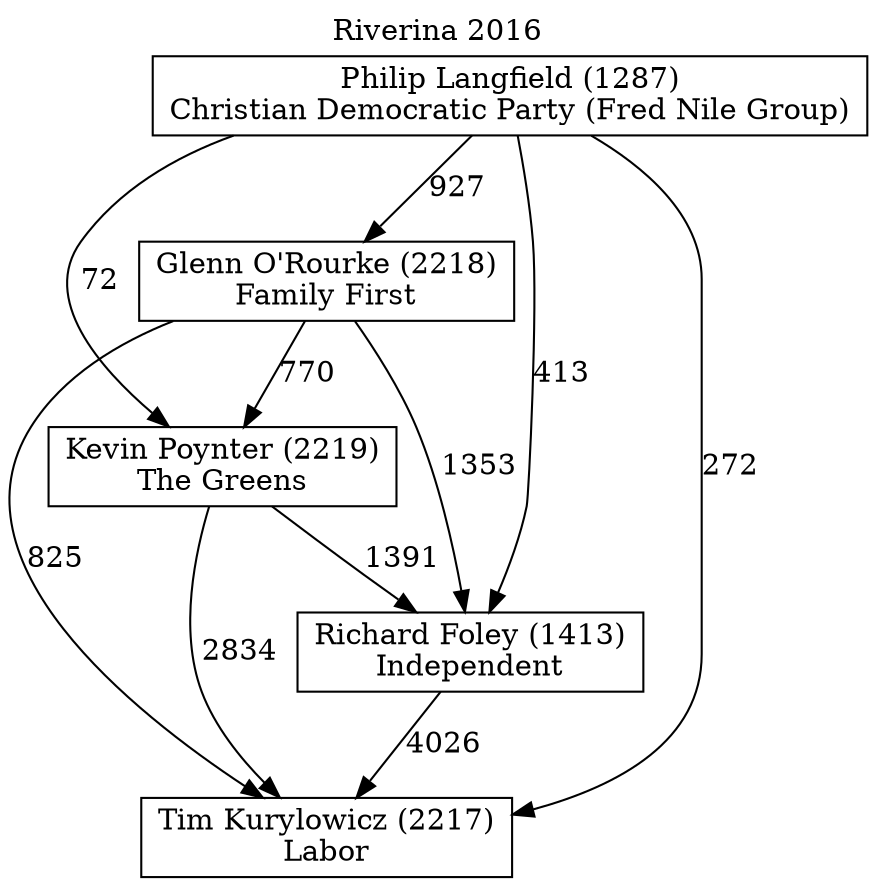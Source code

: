 // House preference flow
digraph "Tim Kurylowicz (2217)_Riverina_2016" {
	graph [label="Riverina 2016" labelloc=t mclimit=10]
	node [shape=box]
	"Richard Foley (1413)" [label="Richard Foley (1413)
Independent"]
	"Philip Langfield (1287)" [label="Philip Langfield (1287)
Christian Democratic Party (Fred Nile Group)"]
	"Tim Kurylowicz (2217)" [label="Tim Kurylowicz (2217)
Labor"]
	"Glenn O'Rourke (2218)" [label="Glenn O'Rourke (2218)
Family First"]
	"Kevin Poynter (2219)" [label="Kevin Poynter (2219)
The Greens"]
	"Glenn O'Rourke (2218)" -> "Tim Kurylowicz (2217)" [label=825]
	"Glenn O'Rourke (2218)" -> "Kevin Poynter (2219)" [label=770]
	"Richard Foley (1413)" -> "Tim Kurylowicz (2217)" [label=4026]
	"Philip Langfield (1287)" -> "Kevin Poynter (2219)" [label=72]
	"Philip Langfield (1287)" -> "Richard Foley (1413)" [label=413]
	"Philip Langfield (1287)" -> "Glenn O'Rourke (2218)" [label=927]
	"Philip Langfield (1287)" -> "Tim Kurylowicz (2217)" [label=272]
	"Kevin Poynter (2219)" -> "Richard Foley (1413)" [label=1391]
	"Kevin Poynter (2219)" -> "Tim Kurylowicz (2217)" [label=2834]
	"Glenn O'Rourke (2218)" -> "Richard Foley (1413)" [label=1353]
}
